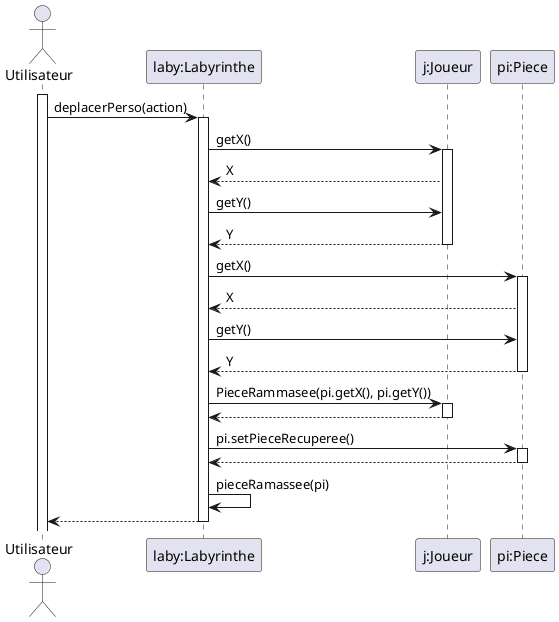 @startuml

actor Utilisateur
participant "laby:Labyrinthe" as laby
participant "j:Joueur" as J
participant "pi:Piece" as P

activate Utilisateur
Utilisateur -> laby : deplacerPerso(action)
activate laby
laby -> J : getX()
activate J
J --> laby : X
laby -> J : getY()
J --> laby : Y
deactivate J
laby -> P : getX()
activate P
P --> laby : X
laby -> P : getY()
P --> laby : Y
deactivate P
laby -> J : PieceRammasee(pi.getX(), pi.getY())
activate J
laby <-- J:
deactivate J
laby -> P : pi.setPieceRecuperee()
activate P
laby <-- P
deactivate P
laby -> laby : pieceRamassee(pi)
laby --> Utilisateur
deactivate laby

@enduml